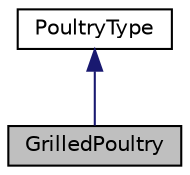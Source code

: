 digraph "GrilledPoultry"
{
 // LATEX_PDF_SIZE
  edge [fontname="Helvetica",fontsize="10",labelfontname="Helvetica",labelfontsize="10"];
  node [fontname="Helvetica",fontsize="10",shape=record];
  Node1 [label="GrilledPoultry",height=0.2,width=0.4,color="black", fillcolor="grey75", style="filled", fontcolor="black",tooltip="Represents grilled poultry as a specific type of poultry."];
  Node2 -> Node1 [dir="back",color="midnightblue",fontsize="10",style="solid",fontname="Helvetica"];
  Node2 [label="PoultryType",height=0.2,width=0.4,color="black", fillcolor="white", style="filled",URL="$classPoultryType.html",tooltip="Abstract base class for poultry types."];
}
